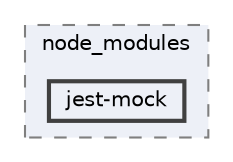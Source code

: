 digraph "pkiclassroomrescheduler/src/main/frontend/node_modules/jest-mock"
{
 // LATEX_PDF_SIZE
  bgcolor="transparent";
  edge [fontname=Helvetica,fontsize=10,labelfontname=Helvetica,labelfontsize=10];
  node [fontname=Helvetica,fontsize=10,shape=box,height=0.2,width=0.4];
  compound=true
  subgraph clusterdir_72953eda66ccb3a2722c28e1c3e6c23b {
    graph [ bgcolor="#edf0f7", pencolor="grey50", label="node_modules", fontname=Helvetica,fontsize=10 style="filled,dashed", URL="dir_72953eda66ccb3a2722c28e1c3e6c23b.html",tooltip=""]
  dir_7c083cd0503f0a6ae09d516486640fd3 [label="jest-mock", fillcolor="#edf0f7", color="grey25", style="filled,bold", URL="dir_7c083cd0503f0a6ae09d516486640fd3.html",tooltip=""];
  }
}
